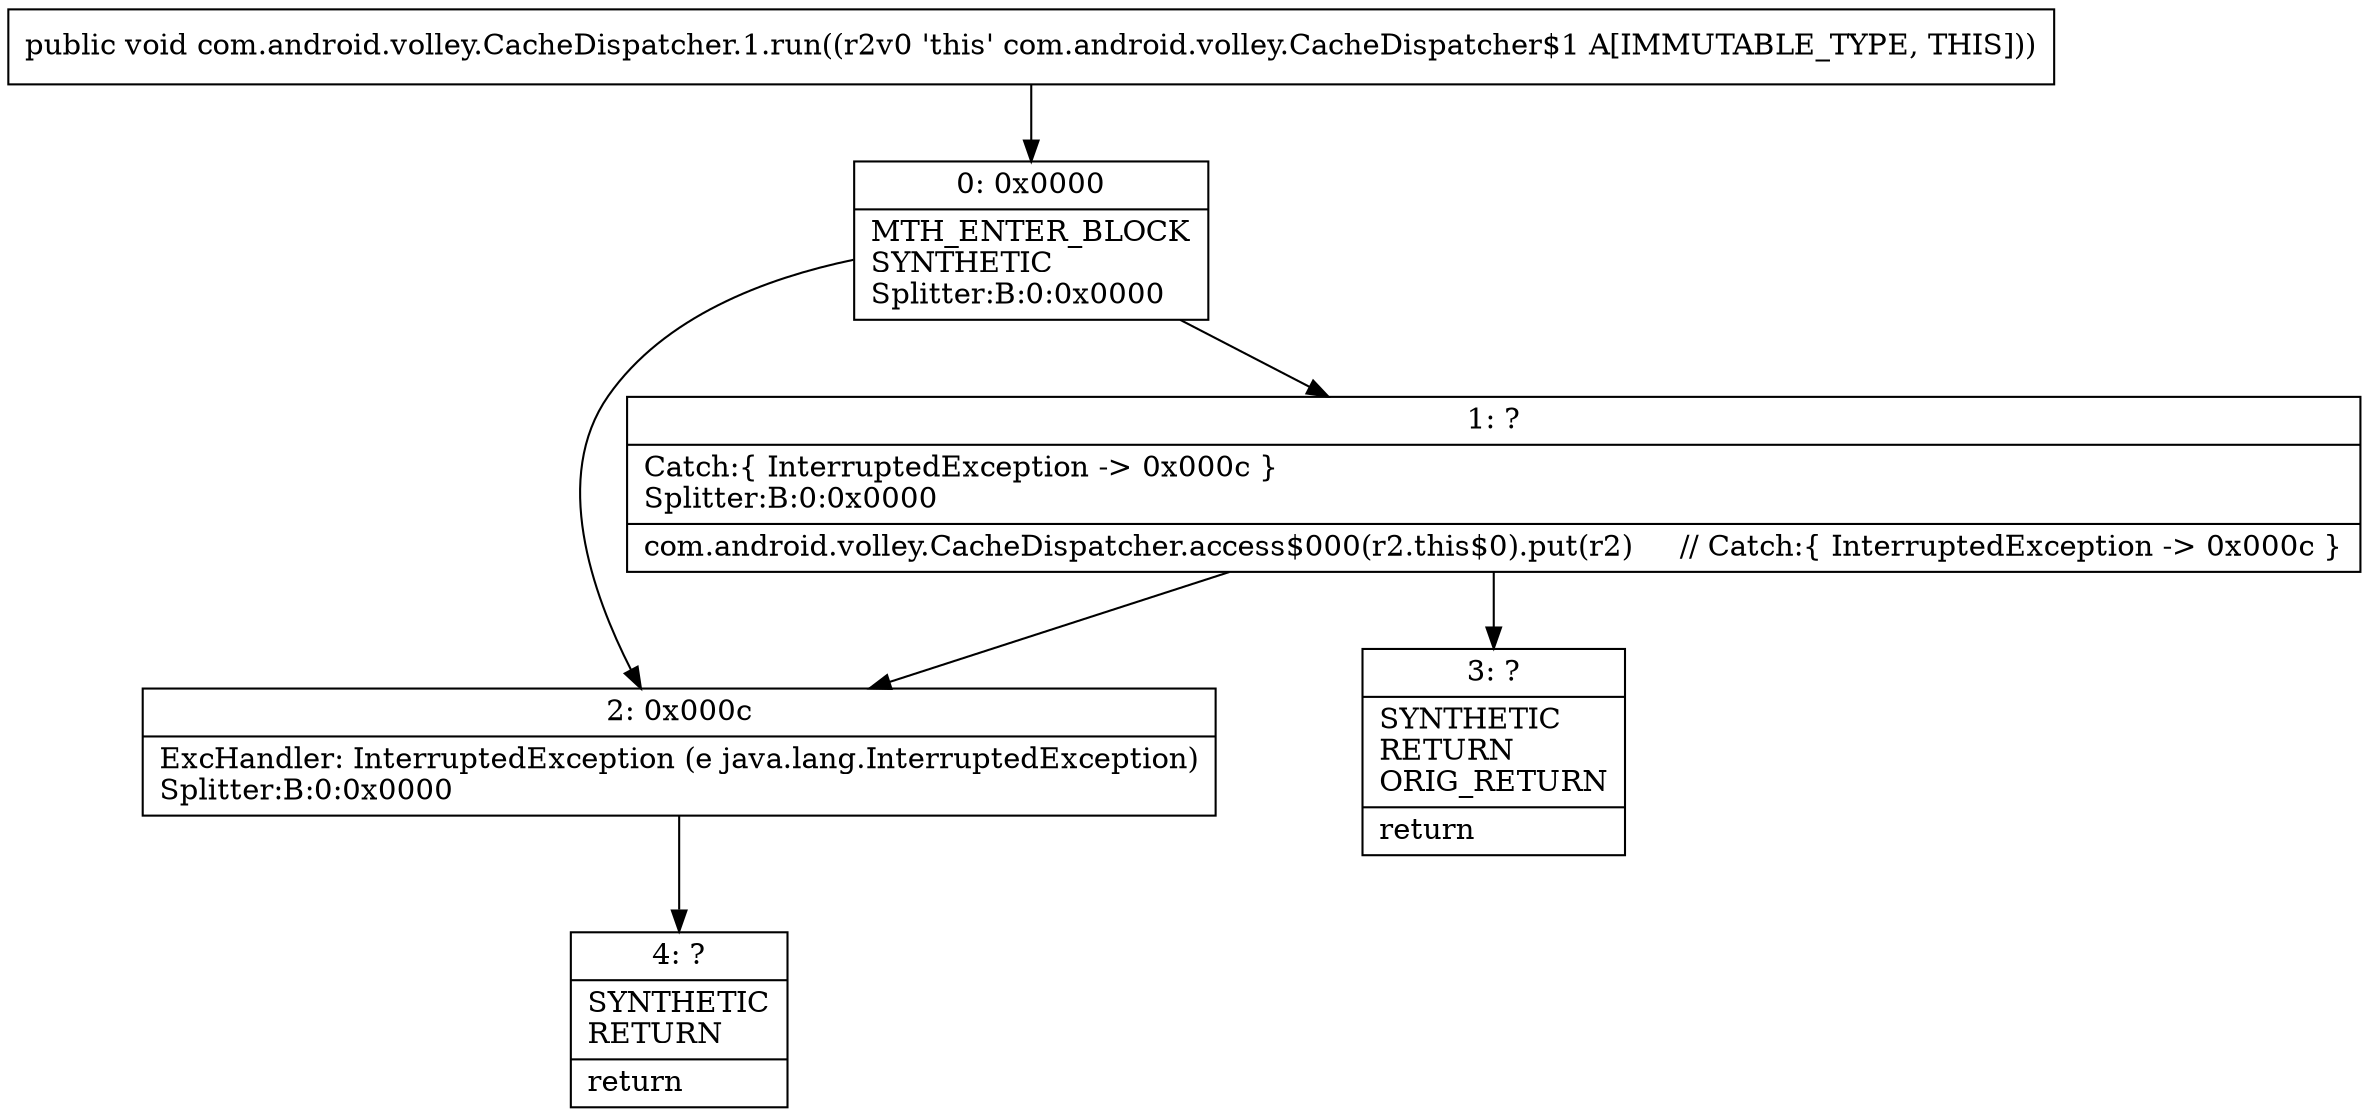 digraph "CFG forcom.android.volley.CacheDispatcher.1.run()V" {
Node_0 [shape=record,label="{0\:\ 0x0000|MTH_ENTER_BLOCK\lSYNTHETIC\lSplitter:B:0:0x0000\l}"];
Node_1 [shape=record,label="{1\:\ ?|Catch:\{ InterruptedException \-\> 0x000c \}\lSplitter:B:0:0x0000\l|com.android.volley.CacheDispatcher.access$000(r2.this$0).put(r2)     \/\/ Catch:\{ InterruptedException \-\> 0x000c \}\l}"];
Node_2 [shape=record,label="{2\:\ 0x000c|ExcHandler: InterruptedException (e java.lang.InterruptedException)\lSplitter:B:0:0x0000\l}"];
Node_3 [shape=record,label="{3\:\ ?|SYNTHETIC\lRETURN\lORIG_RETURN\l|return\l}"];
Node_4 [shape=record,label="{4\:\ ?|SYNTHETIC\lRETURN\l|return\l}"];
MethodNode[shape=record,label="{public void com.android.volley.CacheDispatcher.1.run((r2v0 'this' com.android.volley.CacheDispatcher$1 A[IMMUTABLE_TYPE, THIS])) }"];
MethodNode -> Node_0;
Node_0 -> Node_1;
Node_0 -> Node_2;
Node_1 -> Node_2;
Node_1 -> Node_3;
Node_2 -> Node_4;
}

